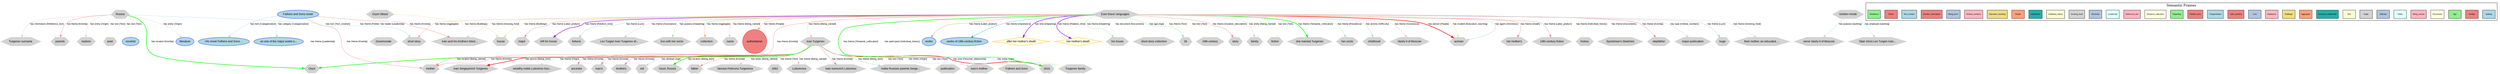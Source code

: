 digraph Ivan_Turgenev {
    rankdir=TB;
    compound=true;
    node [fontname="Arial", fontsize=12, style=filled];
    edge [fontname="Arial", fontsize=10, color=gray];
    
    // Graph styling
    bgcolor=white;
    
    // Node type definitions
    subgraph cluster_people {{
        label="People";
        style=filled;
        fillcolor=lightcoral;
        color=red;
        node [fillcolor=lightcoral, color=red, shape=circle];
    }}
    
    subgraph cluster_locations {{
        label="Locations";
        style=filled;
        fillcolor=lightgreen;
        color=green;
        node [fillcolor=lightgreen, color=green, shape=box];
    }}
    
    subgraph cluster_concepts {{
        label="Concepts";
        style=filled;
        fillcolor=lightblue;
        color=blue;
        node [fillcolor=lightblue, color=blue, shape=ellipse];
    }}
    
    subgraph cluster_events {{
        label="Events";
        style=filled;
        fillcolor=lightyellow;
        color=orange;
        node [fillcolor=lightyellow, color=orange, shape=diamond];
    }}
    
    subgraph cluster_other {{
        label="Other";
        style=filled;
        fillcolor=lightgray;
        color=gray;
        node [fillcolor=lightgray, color=gray, shape=hexagon];
    }}

    // People nodes
    "authoritarian" [label="authoritarian", fillcolor=lightcoral, color=red, shape=circle];

    // Concepts nodes
    "literature" [label="literature", fillcolor=lightblue, color=blue, shape=ellipse];
    "works" [label="works", fillcolor=lightblue, color=blue, shape=ellipse];
    "novelist" [label="novelist", fillcolor=lightblue, color=blue, shape=ellipse];
    "works of 19th-century fiction" [label="works of 19th-century fiction", fillcolor=lightblue, color=blue, shape=ellipse];
    "Fathers and Sons novel" [label="Fathers and Sons novel", fillcolor=lightblue, color=blue, shape=ellipse];
    "as one of the major works o..." [label="as one of the major works o...", fillcolor=lightblue, color=blue, shape=ellipse];
    "His novel Fathers and Sons ..." [label="His novel Fathers and Sons ...", fillcolor=lightblue, color=blue, shape=ellipse];

    // Events nodes
    "after her mother's death" [label="after her mother's death", fillcolor=lightyellow, color=orange, shape=diamond];
    "her mother's death" [label="her mother's death", fillcolor=lightyellow, color=orange, shape=diamond];

    // Other nodes
    "his house" [label="his house", fillcolor=lightgray, color=gray, shape=hexagon];
    "Turgenev surname " [label="Turgenev surname ", fillcolor=lightgray, color=gray, shape=hexagon];
    "short story collection" [label="short story collection", fillcolor=lightgray, color=gray, shape=hexagon];
    "26" [label="26", fillcolor=lightgray, color=gray, shape=hexagon];
    "19th-century" [label="19th-century", fillcolor=lightgray, color=gray, shape=hexagon];
    "Ivan's" [label="Ivan's", fillcolor=lightgray, color=gray, shape=hexagon];
    "story" [label="story", fillcolor=lightgray, color=gray, shape=hexagon];
    "Russia" [label="Russia", fillcolor=lightgray, color=gray, shape=hexagon];
    "family" [label="family", fillcolor=lightgray, color=gray, shape=hexagon];
    "fiction" [label="fiction", fillcolor=lightgray, color=gray, shape=hexagon];
    "old" [label="old", fillcolor=lightgray, color=gray, shape=hexagon];
    "mother" [label="mother", fillcolor=lightgray, color=gray, shape=hexagon];
    "she married Turgenev" [label="she married Turgenev", fillcolor=lightgray, color=gray, shape=hexagon];
    "Governorate" [label="Governorate", fillcolor=lightgray, color=gray, shape=hexagon];
    "her uncle" [label="her uncle", fillcolor=lightgray, color=gray, shape=hexagon];
    "childhood" [label="childhood", fillcolor=lightgray, color=gray, shape=hexagon];
    "Oryol, Russia" [label="Oryol, Russia", fillcolor=lightgray, color=gray, shape=hexagon];
    "Vasily II of Moscow" [label="Vasily II of Moscow", fillcolor=lightgray, color=gray, shape=hexagon];
    "Ivan Turgenev" [label="Ivan Turgenev", fillcolor=lightgray, color=gray, shape=hexagon];
    "woman" [label="woman", fillcolor=lightgray, color=gray, shape=hexagon];
    "father" [label="father", fillcolor=lightgray, color=gray, shape=hexagon];
    "her mother's" [label="her mother's", fillcolor=lightgray, color=gray, shape=hexagon];
    "Varvara Petrovna Turgeneva" [label="Varvara Petrovna Turgeneva", fillcolor=lightgray, color=gray, shape=hexagon];
    "parents" [label="parents", fillcolor=lightgray, color=gray, shape=hexagon];
    "19th-century fiction" [label="19th-century fiction", fillcolor=lightgray, color=gray, shape=hexagon];
    "history" [label="history", fillcolor=lightgray, color=gray, shape=hexagon];
    "1862" [label="1862", fillcolor=lightgray, color=gray, shape=hexagon];
    "Lutovinova" [label="Lutovinova", fillcolor=lightgray, color=gray, shape=hexagon];
    "serve Vasily II of Moscow" [label="serve Vasily II of Moscow", fillcolor=lightgray, color=gray, shape=hexagon];
    "Ivan Ivanovich Lutovinov" [label="Ivan Ivanovich Lutovinov", fillcolor=lightgray, color=gray, shape=hexagon];
    "1816" [label="1816", fillcolor=lightgray, color=gray, shape=hexagon];
    "noble Russian parents Serge..." [label="noble Russian parents Serge...", fillcolor=lightgray, color=gray, shape=hexagon];
    "Sportsman's Sketches" [label="Sportsman's Sketches", fillcolor=lightgray, color=gray, shape=hexagon];
    "stepfather" [label="stepfather", fillcolor=lightgray, color=gray, shape=hexagon];
    "realism" [label="realism", fillcolor=lightgray, color=gray, shape=hexagon];
    "Oryol Oblast" [label="Oryol Oblast", fillcolor=lightgray, color=gray, shape=hexagon];
    "publication" [label="publication", fillcolor=lightgray, color=gray, shape=hexagon];
    "Ivan's mother" [label="Ivan's mother", fillcolor=lightgray, color=gray, shape=hexagon];
    "major publication" [label="major publication", fillcolor=lightgray, color=gray, shape=hexagon];
    "Fathers and Sons" [label="Fathers and Sons", fillcolor=lightgray, color=gray, shape=hexagon];
    "huge" [label="huge", fillcolor=lightgray, color=gray, shape=hexagon];
    "their mother, an educated, ..." [label="their mother, an educated, ...", fillcolor=lightgray, color=gray, shape=hexagon];
    "major" [label="major", fillcolor=lightgray, color=gray, shape=hexagon];
    "Ivan Sergeyevich Turgenev" [label="Ivan Sergeyevich Turgenev", fillcolor=lightgray, color=gray, shape=hexagon];
    "short story" [label="short story", fillcolor=lightgray, color=gray, shape=hexagon];
    "left his house" [label="left his house", fillcolor=lightgray, color=gray, shape=hexagon];
    "wealthy noble Lutovinov hou..." [label="wealthy noble Lutovinov hou...", fillcolor=lightgray, color=gray, shape=hexagon];
    "fortune" [label="fortune", fillcolor=lightgray, color=gray, shape=hexagon];
    "house" [label="house", fillcolor=lightgray, color=gray, shape=hexagon];
    "Golden Horde" [label="Golden Horde", fillcolor=lightgray, color=gray, shape=hexagon];
    "Lev Turgen Ivan Turgenev af..." [label="Lev Turgen Ivan Turgenev af...", fillcolor=lightgray, color=gray, shape=hexagon];
    "ancestor" [label="ancestor", fillcolor=lightgray, color=gray, shape=hexagon];
    "Turgenev family" [label="Turgenev family", fillcolor=lightgray, color=gray, shape=hexagon];
    "poet" [label="poet", fillcolor=lightgray, color=gray, shape=hexagon];
    "live with her uncle" [label="live with her uncle", fillcolor=lightgray, color=gray, shape=hexagon];
    "collection" [label="collection", fillcolor=lightgray, color=gray, shape=hexagon];
    "East Slavic languages" [label="East Slavic languages", fillcolor=lightgray, color=gray, shape=hexagon];
    "Tatar mirza Lev Turgen Ivan..." [label="Tatar mirza Lev Turgen Ivan...", fillcolor=lightgray, color=gray, shape=hexagon];
    "brothers" [label="brothers", fillcolor=lightgray, color=gray, shape=hexagon];
    "Oryol" [label="Oryol", fillcolor=lightgray, color=gray, shape=hexagon];
    "name" [label="name", fillcolor=lightgray, color=gray, shape=hexagon];
    "Ivan and his brothers Nikol..." [label="Ivan and his brothers Nikol...", fillcolor=lightgray, color=gray, shape=hexagon];

    // Relationships
    "Golden Horde" -> "serve Vasily II of Moscow" [label="has purpose [Quitting]", color=lightblue, penwidth=1];
    "Ivan Turgenev" -> "Ivan Ivanovich Lutovinov" [label="has theme [Kinship]", color=lightcoral, penwidth=1];
    "Ivan Turgenev" -> "Turgenev family" [label="has entity [Age]", color=lightgreen, penwidth=1];
    "East Slavic languages" -> "Sportsman's Sketches" [label="has theme [Documents]", color=lightyellow, penwidth=1];
    "East Slavic languages" -> "Ivan Turgenev" [label="has theme [Being_named]", color=lightpink, penwidth=1];
    "Russia" -> "Oryol" [label="has location [Kinship]", color=green, penwidth=2];
    "East Slavic languages" -> "literature" [label="has theme [Fields]", color=lightcyan, penwidth=1];
    "East Slavic languages" -> "childhood" [label="has activity [Difficulty]", color=lightsteelblue, penwidth=1];
    "Ivan Turgenev" -> "wealthy noble Lutovinov hou..." [label="has theme [Origin]", color=lightgray, penwidth=1];
    "East Slavic languages" -> "story" [label="has text [Text]", color=lightgoldenrodyellow, penwidth=1];
    "Ivan Turgenev" -> "1816" [label="has time [Personal_relationship]", color=red, penwidth=2];
    "East Slavic languages" -> "short story" [label="has theme [Aggregate]", color=lightsalmon, penwidth=1];
    "East Slavic languages" -> "fiction" [label="has text [Text]", color=lightgoldenrodyellow, penwidth=1];
    "Ivan Turgenev" -> "old" [label="has attribute [Age]", color=lightgreen, penwidth=1];
    "East Slavic languages" -> "house" [label="has theme [Buildings]", color=lightgoldenrod, penwidth=1];
    "East Slavic languages" -> "Lev Turgen Ivan Turgenev af..." [label="has theme [Assistance]", color=lightpink, penwidth=1];
    "East Slavic languages" -> "19th-century" [label="has theme [Text]", color=lightgoldenrodyellow, penwidth=1];
    "East Slavic languages" -> "mother" [label="has theme [Kinship]", color=lightcoral, penwidth=1];
    "East Slavic languages" -> "huge" [label="has theme [Luck]", color=lightsteelblue, penwidth=1];
    "East Slavic languages" -> "major" [label="has theme [Labor_product]", color=lightcoral, penwidth=1];
    "Ivan Turgenev" -> "Fathers and Sons" [label="has text [Text]", color=lightgoldenrodyellow, penwidth=1];
    "Fathers and Sons novel" -> "His novel Fathers and Sons ..." [label="has item [Categorization]", color=lightblue, penwidth=1];
    "East Slavic languages" -> "left his house" [label="has theme [Relative_time]", color=purple, penwidth=2];
    "Ivan Turgenev" -> "ancestor" [label="has theme [Kinship]", color=lightcoral, penwidth=1];
    "East Slavic languages" -> "live with her uncle" [label="has purpose [Departing]", color=lightgreen, penwidth=1];
    "East Slavic languages" -> "she married Turgenev" [label="has theme [Temporal_collocation]", color=green, penwidth=2];
    "Fathers and Sons novel" -> "Ivan and his brothers Nikol..." [label="has theme [Kinship]", color=lightcoral, penwidth=1];
    "Russia" -> "Turgenev surname " [label="has information [Reference_text]", color=lightpink, penwidth=1];
    "Oryol Oblast" -> "Oryol" [label="has theme [Leadership]", color=lightcyan, penwidth=1];
    "Russia" -> "realism" [label="has entity [Origin]", color=lightgray, penwidth=1];
    "East Slavic languages" -> "woman" [label="has agent [Strictness]", color=lightsteelblue, penwidth=1];
    "East Slavic languages" -> "Ivan and his brothers Nikol..." [label="has theme [Growing_food]", color=lightgray, penwidth=1];
    "Fathers and Sons novel" -> "mother" [label="has theme [Kinship]", color=lightcoral, penwidth=1];
    "Russia" -> "novelist" [label="has text [Text]", color=lightgoldenrodyellow, penwidth=1];
    "Ivan Turgenev" -> "mother" [label="has theme [Kinship]", color=lightcoral, penwidth=1];
    "East Slavic languages" -> "Turgenev family" [label="has participant [Individual_history]", color=lightgoldenrodyellow, penwidth=1];
    "East Slavic languages" -> "stepfather" [label="has theme [Kinship]", color=lightcoral, penwidth=1];
    "East Slavic languages" -> "after her mother's death" [label="has time [Departing]", color=purple, penwidth=2];
    "East Slavic languages" -> "works of 19th-century fiction" [label="has theme [Importance]", color=lightseagreen, penwidth=1];
    "East Slavic languages" -> "works" [label="has theme [Labor_product]", color=lightcoral, penwidth=1];
    "Golden Horde" -> "Tatar mirza Lev Turgen Ivan..." [label="has employee [Quitting]", color=lightblue, penwidth=1];
    "East Slavic languages" -> "collection" [label="has theme [Aggregate]", color=lightsalmon, penwidth=1];
    "East Slavic languages" -> "woman" [label="has person [People]", color=red, penwidth=2];
    "East Slavic languages" -> "woman" [label="has student [Education_teaching]", color=lightgoldenrod, penwidth=1];
    "East Slavic languages" -> "their mother, an educated, ..." [label="has theme [Growing_food]", color=lightgray, penwidth=1];
    "East Slavic languages" -> "fortune" [label="has theme [Luck]", color=lightsteelblue, penwidth=1];
    "Ivan Turgenev" -> "brothers" [label="has theme [Kinship]", color=lightcoral, penwidth=1];
    "Russia" -> "poet" [label="has text [Text]", color=lightgoldenrodyellow, penwidth=1];
    "Ivan Turgenev" -> "Ivan's" [label="has theme [Kinship]", color=lightcoral, penwidth=1];
    "East Slavic languages" -> "authoritarian" [label="has theme [People]", color=lightsalmon, penwidth=1];
    "East Slavic languages" -> "major publication" [label="has type [Ordinal_numbers]", color=lightpink, penwidth=1];
    "Fathers and Sons novel" -> "as one of the major works o..." [label="has category [Categorization]", color=lightblue, penwidth=1];
    "East Slavic languages" -> "her mother's death" [label="has theme [Relative_time]", color=purple, penwidth=2];
    "Ivan Turgenev" -> "Oryol" [label="has location [Being_named]", color=green, penwidth=2];
    "Ivan Turgenev" -> "publication" [label="has text [Text]", color=lightgoldenrodyellow, penwidth=1];
    "East Slavic languages" -> "history" [label="has theme [Individual_history]", color=lightgoldenrodyellow, penwidth=1];
    "Oryol Oblast" -> "Governorate" [label="has leader [Leadership]", color=lightcyan, penwidth=1];
    "East Slavic languages" -> "short story collection" [label="has document [Documents]", color=lightyellow, penwidth=1];
    "Oryol Oblast" -> "house" [label="has theme [Buildings]", color=lightgoldenrod, penwidth=1];
    "East Slavic languages" -> "26" [label="has age [Age]", color=lightgreen, penwidth=1];
    "Russia" -> "literature" [label="has entity [Origin]", color=lightgray, penwidth=1];
    "Ivan Turgenev" -> "noble Russian parents Serge..." [label="has theme [Being_born]", color=lightsteelblue, penwidth=1];
    "Ivan Turgenev" -> "father" [label="has theme [Kinship]", color=lightcoral, penwidth=1];
    "Ivan Turgenev" -> "Ivan's mother" [label="has entity [Origin]", color=lightgray, penwidth=1];
    "Ivan Turgenev" -> "1862" [label="has theme [Text]", color=lightgoldenrodyellow, penwidth=1];
    "Ivan Turgenev" -> "Ivan Sergeyevich Turgenev" [label="has person [Being_born]", color=red, penwidth=2];
    "Ivan Turgenev" -> "Lutovinova" [label="has theme [Being_named]", color=lightpink, penwidth=1];
    "East Slavic languages" -> "name" [label="has theme [Being_named]", color=lightpink, penwidth=1];
    "East Slavic languages" -> "19th-century fiction" [label="has theme [Labor_product]", color=lightcoral, penwidth=1];
    "East Slavic languages" -> "story" [label="has theme [Duration_description]", color=lightcoral, penwidth=1];
    "Russia" -> "short story" [label="has text [Text_creation]", color=lightblue, penwidth=1];
    "Ivan Turgenev" -> "Oryol, Russia" [label="has location [Being_born]", color=green, penwidth=2];
    "East Slavic languages" -> "1816" [label="has theme [Temporal_collocation]", color=green, penwidth=2];
    "Ivan Turgenev" -> "Varvara Petrovna Turgeneva" [label="has entity [Being_named]", color=lightpink, penwidth=1];
    "East Slavic languages" -> "her mother's" [label="has theme [Death]", color=lightcoral, penwidth=1];
    "Russia" -> "parents" [label="has theme [Kinship]", color=lightcoral, penwidth=1];
    "East Slavic languages" -> "family" [label="has entity [Being_named]", color=lightpink, penwidth=1];
    "East Slavic languages" -> "Vasily II of Moscow" [label="has theme [Assistance]", color=lightpink, penwidth=1];
    "East Slavic languages" -> "his house" [label="has theme [Departing]", color=lightgreen, penwidth=1];
    "East Slavic languages" -> "her uncle" [label="has theme [Residence]", color=lightgreen, penwidth=1];

    // Frame Legend
    subgraph cluster_legend {
        label="Semantic Frames";
        style=filled;
        fillcolor=white;
        color=black;
        rank=sink;
        "Quitting_legend" [label="Quitting", fillcolor="lightblue", style=filled, shape=box, fontsize=8];
        "Kinship_legend" [label="Kinship", fillcolor="lightcoral", style=filled, shape=box, fontsize=8];
        "Age_legend" [label="Age", fillcolor="lightgreen", style=filled, shape=box, fontsize=8];
        "Documents_legend" [label="Documents", fillcolor="lightyellow", style=filled, shape=box, fontsize=8];
        "Being_named_legend" [label="Being_named", fillcolor="lightpink", style=filled, shape=box, fontsize=8];
        "Fields_legend" [label="Fields", fillcolor="lightcyan", style=filled, shape=box, fontsize=8];
        "Difficulty_legend" [label="Difficulty", fillcolor="lightsteelblue", style=filled, shape=box, fontsize=8];
        "Origin_legend" [label="Origin", fillcolor="lightgray", style=filled, shape=box, fontsize=8];
        "Text_legend" [label="Text", fillcolor="lightgoldenrodyellow", style=filled, shape=box, fontsize=8];
        "Personal_relationship_legend" [label="Personal_relationship", fillcolor="lightseagreen", style=filled, shape=box, fontsize=8];
        "Aggregate_legend" [label="Aggregate", fillcolor="lightsalmon", style=filled, shape=box, fontsize=8];
        "Buildings_legend" [label="Buildings", fillcolor="lightgoldenrod", style=filled, shape=box, fontsize=8];
        "Assistance_legend" [label="Assistance", fillcolor="lightpink", style=filled, shape=box, fontsize=8];
        "Luck_legend" [label="Luck", fillcolor="lightsteelblue", style=filled, shape=box, fontsize=8];
        "Labor_product_legend" [label="Labor_product", fillcolor="lightcoral", style=filled, shape=box, fontsize=8];
        "Categorization_legend" [label="Categorization", fillcolor="lightblue", style=filled, shape=box, fontsize=8];
        "Relative_time_legend" [label="Relative_time", fillcolor="lightcoral", style=filled, shape=box, fontsize=8];
        "Departing_legend" [label="Departing", fillcolor="lightgreen", style=filled, shape=box, fontsize=8];
        "Temporal_collocation_legend" [label="Temporal_collocation", fillcolor="lightyellow", style=filled, shape=box, fontsize=8];
        "Reference_text_legend" [label="Reference_text", fillcolor="lightpink", style=filled, shape=box, fontsize=8];
        "Leadership_legend" [label="Leadership", fillcolor="lightcyan", style=filled, shape=box, fontsize=8];
        "Strictness_legend" [label="Strictness", fillcolor="lightsteelblue", style=filled, shape=box, fontsize=8];
        "Growing_food_legend" [label="Growing_food", fillcolor="lightgray", style=filled, shape=box, fontsize=8];
        "Individual_history_legend" [label="Individual_history", fillcolor="lightgoldenrodyellow", style=filled, shape=box, fontsize=8];
        "Importance_legend" [label="Importance", fillcolor="lightseagreen", style=filled, shape=box, fontsize=8];
        "People_legend" [label="People", fillcolor="lightsalmon", style=filled, shape=box, fontsize=8];
        "Education_teaching_legend" [label="Education_teaching", fillcolor="lightgoldenrod", style=filled, shape=box, fontsize=8];
        "Ordinal_numbers_legend" [label="Ordinal_numbers", fillcolor="lightpink", style=filled, shape=box, fontsize=8];
        "Being_born_legend" [label="Being_born", fillcolor="lightsteelblue", style=filled, shape=box, fontsize=8];
        "Duration_description_legend" [label="Duration_description", fillcolor="lightcoral", style=filled, shape=box, fontsize=8];
        "Text_creation_legend" [label="Text_creation", fillcolor="lightblue", style=filled, shape=box, fontsize=8];
        "Death_legend" [label="Death", fillcolor="lightcoral", style=filled, shape=box, fontsize=8];
        "Residence_legend" [label="Residence", fillcolor="lightgreen", style=filled, shape=box, fontsize=8];
    }
}
